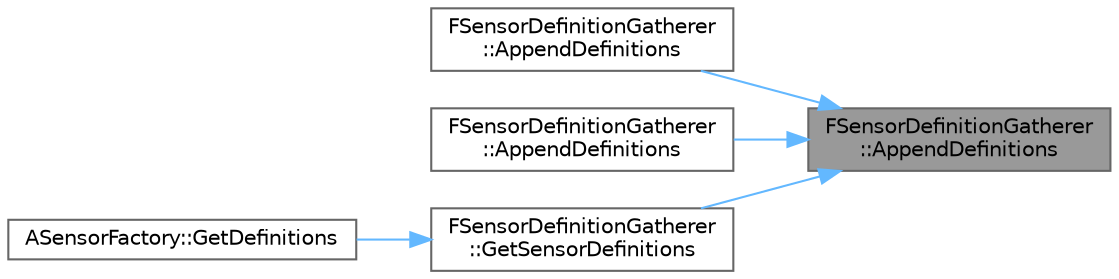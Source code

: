 digraph "FSensorDefinitionGatherer::AppendDefinitions"
{
 // INTERACTIVE_SVG=YES
 // LATEX_PDF_SIZE
  bgcolor="transparent";
  edge [fontname=Helvetica,fontsize=10,labelfontname=Helvetica,labelfontsize=10];
  node [fontname=Helvetica,fontsize=10,shape=box,height=0.2,width=0.4];
  rankdir="RL";
  Node1 [id="Node000001",label="FSensorDefinitionGatherer\l::AppendDefinitions",height=0.2,width=0.4,color="gray40", fillcolor="grey60", style="filled", fontcolor="black",tooltip=" "];
  Node1 -> Node2 [id="edge1_Node000001_Node000002",dir="back",color="steelblue1",style="solid",tooltip=" "];
  Node2 [id="Node000002",label="FSensorDefinitionGatherer\l::AppendDefinitions",height=0.2,width=0.4,color="grey40", fillcolor="white", style="filled",URL="$dc/dd0/classFSensorDefinitionGatherer.html#a41f6e5e9d26d4b2e0f0ed9b2a39528d9",tooltip=" "];
  Node1 -> Node3 [id="edge2_Node000001_Node000003",dir="back",color="steelblue1",style="solid",tooltip=" "];
  Node3 [id="Node000003",label="FSensorDefinitionGatherer\l::AppendDefinitions",height=0.2,width=0.4,color="grey40", fillcolor="white", style="filled",URL="$dc/dd0/classFSensorDefinitionGatherer.html#a735252712dde4690b66e1d25247d4c48",tooltip=" "];
  Node1 -> Node4 [id="edge3_Node000001_Node000004",dir="back",color="steelblue1",style="solid",tooltip=" "];
  Node4 [id="Node000004",label="FSensorDefinitionGatherer\l::GetSensorDefinitions",height=0.2,width=0.4,color="grey40", fillcolor="white", style="filled",URL="$dc/dd0/classFSensorDefinitionGatherer.html#a038432db0ebd13d163108788bbaafdd8",tooltip=" "];
  Node4 -> Node5 [id="edge4_Node000004_Node000005",dir="back",color="steelblue1",style="solid",tooltip=" "];
  Node5 [id="Node000005",label="ASensorFactory::GetDefinitions",height=0.2,width=0.4,color="grey40", fillcolor="white", style="filled",URL="$df/d9e/classASensorFactory.html#ada4d883159054b360383e7e93166af82",tooltip="Retrieve the definitions of all the sensors registered in the SensorRegistry."];
}

